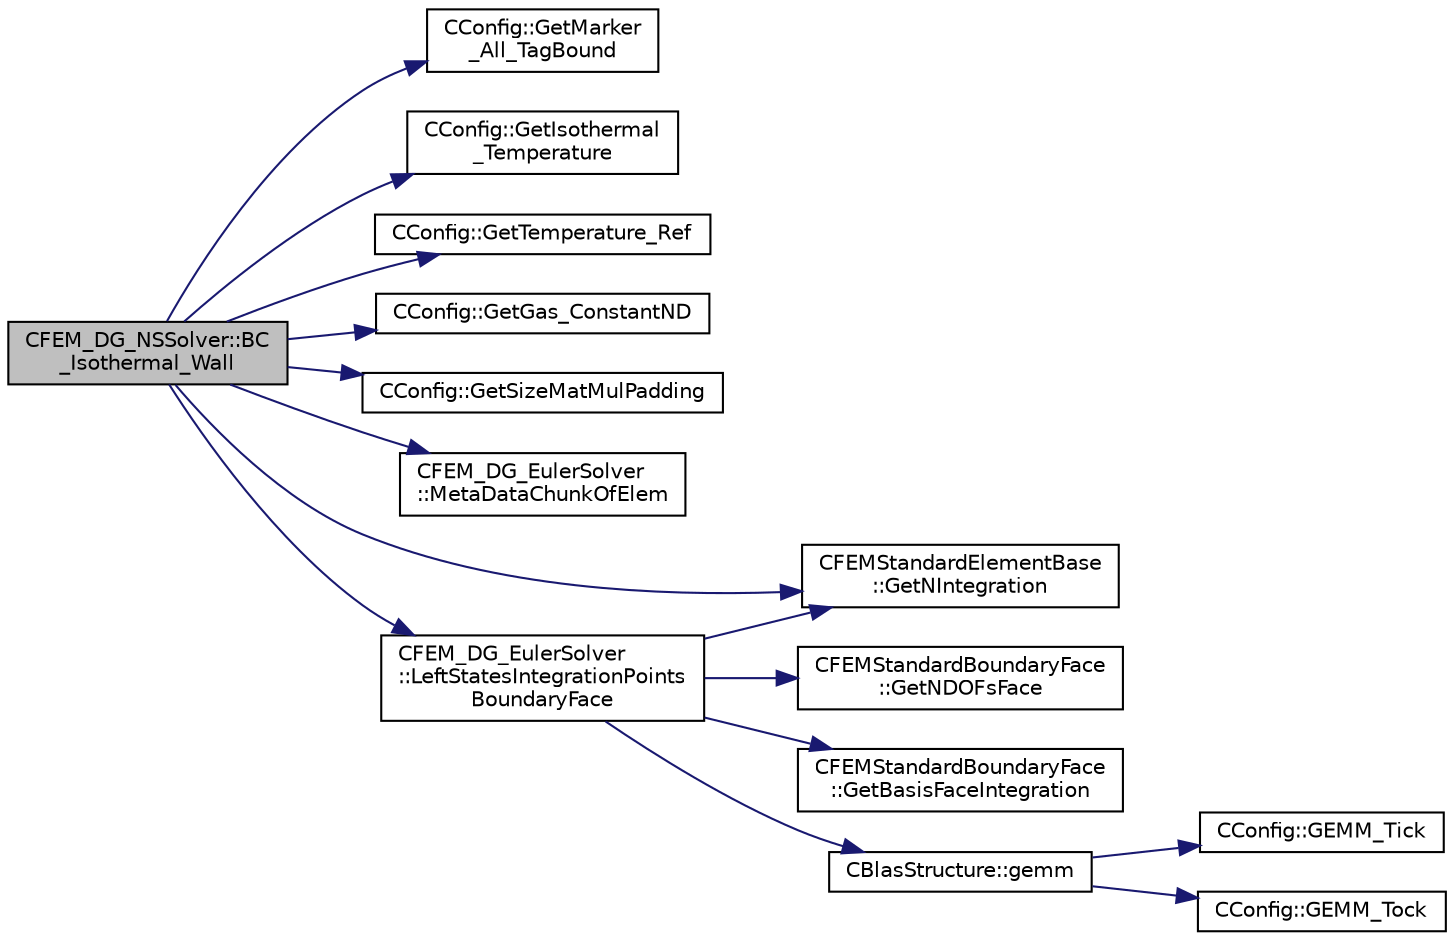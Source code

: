 digraph "CFEM_DG_NSSolver::BC_Isothermal_Wall"
{
  edge [fontname="Helvetica",fontsize="10",labelfontname="Helvetica",labelfontsize="10"];
  node [fontname="Helvetica",fontsize="10",shape=record];
  rankdir="LR";
  Node114 [label="CFEM_DG_NSSolver::BC\l_Isothermal_Wall",height=0.2,width=0.4,color="black", fillcolor="grey75", style="filled", fontcolor="black"];
  Node114 -> Node115 [color="midnightblue",fontsize="10",style="solid",fontname="Helvetica"];
  Node115 [label="CConfig::GetMarker\l_All_TagBound",height=0.2,width=0.4,color="black", fillcolor="white", style="filled",URL="$class_c_config.html#a967e969a3beb24bb6e57d7036af003be",tooltip="Get the index of the surface defined in the geometry file. "];
  Node114 -> Node116 [color="midnightblue",fontsize="10",style="solid",fontname="Helvetica"];
  Node116 [label="CConfig::GetIsothermal\l_Temperature",height=0.2,width=0.4,color="black", fillcolor="white", style="filled",URL="$class_c_config.html#a714590a2565d2a339ee22009ada1c7f9",tooltip="Get the wall temperature (static) at an isothermal boundary. "];
  Node114 -> Node117 [color="midnightblue",fontsize="10",style="solid",fontname="Helvetica"];
  Node117 [label="CConfig::GetTemperature_Ref",height=0.2,width=0.4,color="black", fillcolor="white", style="filled",URL="$class_c_config.html#a8ec4a0951d9a432dadffad665a9892b3",tooltip="Get the value of the reference temperature for non-dimensionalization. "];
  Node114 -> Node118 [color="midnightblue",fontsize="10",style="solid",fontname="Helvetica"];
  Node118 [label="CConfig::GetGas_ConstantND",height=0.2,width=0.4,color="black", fillcolor="white", style="filled",URL="$class_c_config.html#a6d835a954bb5e99c5a3de6db5ed24ff3",tooltip="Get the value of specific gas constant. "];
  Node114 -> Node119 [color="midnightblue",fontsize="10",style="solid",fontname="Helvetica"];
  Node119 [label="CConfig::GetSizeMatMulPadding",height=0.2,width=0.4,color="black", fillcolor="white", style="filled",URL="$class_c_config.html#aea5478f0851e4cb4d11c262fb6c6e8c4",tooltip="Function to make available the matrix size in vectorization in order to optimize the gemm performance..."];
  Node114 -> Node120 [color="midnightblue",fontsize="10",style="solid",fontname="Helvetica"];
  Node120 [label="CFEM_DG_EulerSolver\l::MetaDataChunkOfElem",height=0.2,width=0.4,color="black", fillcolor="white", style="filled",URL="$class_c_f_e_m___d_g___euler_solver.html#ad358fa06c0e5b2762ad3258eb2c677e2",tooltip="Template function, which determines some meta data for the chunk of elements/faces that must be treat..."];
  Node114 -> Node121 [color="midnightblue",fontsize="10",style="solid",fontname="Helvetica"];
  Node121 [label="CFEMStandardElementBase\l::GetNIntegration",height=0.2,width=0.4,color="black", fillcolor="white", style="filled",URL="$class_c_f_e_m_standard_element_base.html#aa5ad06a05a1d7b66bccca65521168a3b",tooltip="Function, which makes available the number of integration points for this standard element..."];
  Node114 -> Node122 [color="midnightblue",fontsize="10",style="solid",fontname="Helvetica"];
  Node122 [label="CFEM_DG_EulerSolver\l::LeftStatesIntegrationPoints\lBoundaryFace",height=0.2,width=0.4,color="black", fillcolor="white", style="filled",URL="$class_c_f_e_m___d_g___euler_solver.html#a79debb4e2ee70feac94e9a420705dbf9",tooltip="Function, which computes the left state of a boundary face. "];
  Node122 -> Node121 [color="midnightblue",fontsize="10",style="solid",fontname="Helvetica"];
  Node122 -> Node123 [color="midnightblue",fontsize="10",style="solid",fontname="Helvetica"];
  Node123 [label="CFEMStandardBoundaryFace\l::GetNDOFsFace",height=0.2,width=0.4,color="black", fillcolor="white", style="filled",URL="$class_c_f_e_m_standard_boundary_face.html#a26266f4d68d95c22bbb949fe6d8f5db6",tooltip="Function, which makes available the number of DOFs of the face. "];
  Node122 -> Node124 [color="midnightblue",fontsize="10",style="solid",fontname="Helvetica"];
  Node124 [label="CFEMStandardBoundaryFace\l::GetBasisFaceIntegration",height=0.2,width=0.4,color="black", fillcolor="white", style="filled",URL="$class_c_f_e_m_standard_boundary_face.html#a283dc8babad462022e4621afe0251929",tooltip="Function, which makes available the face basis functions in the integration points. "];
  Node122 -> Node125 [color="midnightblue",fontsize="10",style="solid",fontname="Helvetica"];
  Node125 [label="CBlasStructure::gemm",height=0.2,width=0.4,color="black", fillcolor="white", style="filled",URL="$class_c_blas_structure.html#a40a585307895af828a7f51cd0ccbf81d",tooltip="Function, which carries out a dense matrix product. It is a limited version of the BLAS gemm function..."];
  Node125 -> Node126 [color="midnightblue",fontsize="10",style="solid",fontname="Helvetica"];
  Node126 [label="CConfig::GEMM_Tick",height=0.2,width=0.4,color="black", fillcolor="white", style="filled",URL="$class_c_config.html#a2628e094b67a6d5cb410710aa00fa69b",tooltip="Start the timer for profiling subroutines. "];
  Node125 -> Node127 [color="midnightblue",fontsize="10",style="solid",fontname="Helvetica"];
  Node127 [label="CConfig::GEMM_Tock",height=0.2,width=0.4,color="black", fillcolor="white", style="filled",URL="$class_c_config.html#ae8d24548bd977c6a76e06ed9814418bb",tooltip="Stop the timer for the GEMM profiling and store results. "];
}
